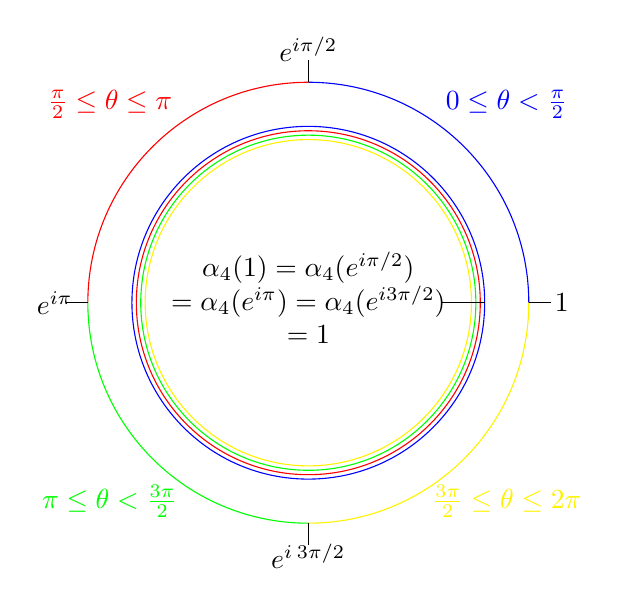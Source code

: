 \begin{tikzpicture}
\newcommand{\s}{2.8}

% Draw the curves of the four quadrants of a circle in different colors
\draw[blue] (\s,0) arc (0:90:\s);
\draw[red] (0,\s) arc (90:180:\s);
\draw[green] (-\s,0) arc (180:270:\s);
\draw[yellow] (0,-\s) arc (270:360:\s);

% Draw a circle at the center (0,0)
\draw[blue] (0,0) circle (0.8*\s);
\draw[red] (0,0) circle (0.78*\s);
\draw[green] (0,0) circle (0.76*\s);
\draw[yellow] (0,0) circle (0.74*\s);

\draw (\s,0) -- (\s*1.1,0);
\node at (\s*1.15,0) {$1$};

\draw (0,\s) -- (0,\s*1.1);
\node at (0,\s*1.15) {$e^{i\pi/2}$};

\draw (-\s,0) -- (-\s*1.1,0);
\node at (-\s*1.15,0) {$e^{i\pi}$};

\draw (0,-\s) -- (0,-\s*1.1);
\node at (0,-\s*1.15) {$e^{i\: 3\pi/2}$};

\draw (0.8*\s,0)--(0.6*\s,0);
\node at (0,0) {$\begin{matrix}
	\alpha_4(1)=\alpha_4(e^{i\pi/2})\\
	=\alpha_4(e^{i\pi})=\alpha_4(e^{i3\pi/2})\\
	=1
	\end{matrix}$};

% Add labels
\node at (0.9*\s,0.9*\s) {\color{blue}\(0 \leq \theta < \frac{\pi}{2}\)};
\node at (-0.9*\s,0.9*\s) {\color{red}\(\frac{\pi}{2} \leq \theta \leq \pi\)};
\node at (-0.9*\s,-0.9*\s) {\color{green}\(\pi \leq \theta < \frac{3\pi}{2}\)};
\node at (0.9*\s,-0.9*\s) {\color{yellow}\(\frac{3\pi}{2} \leq \theta \leq 2\pi\)};

\end{tikzpicture}